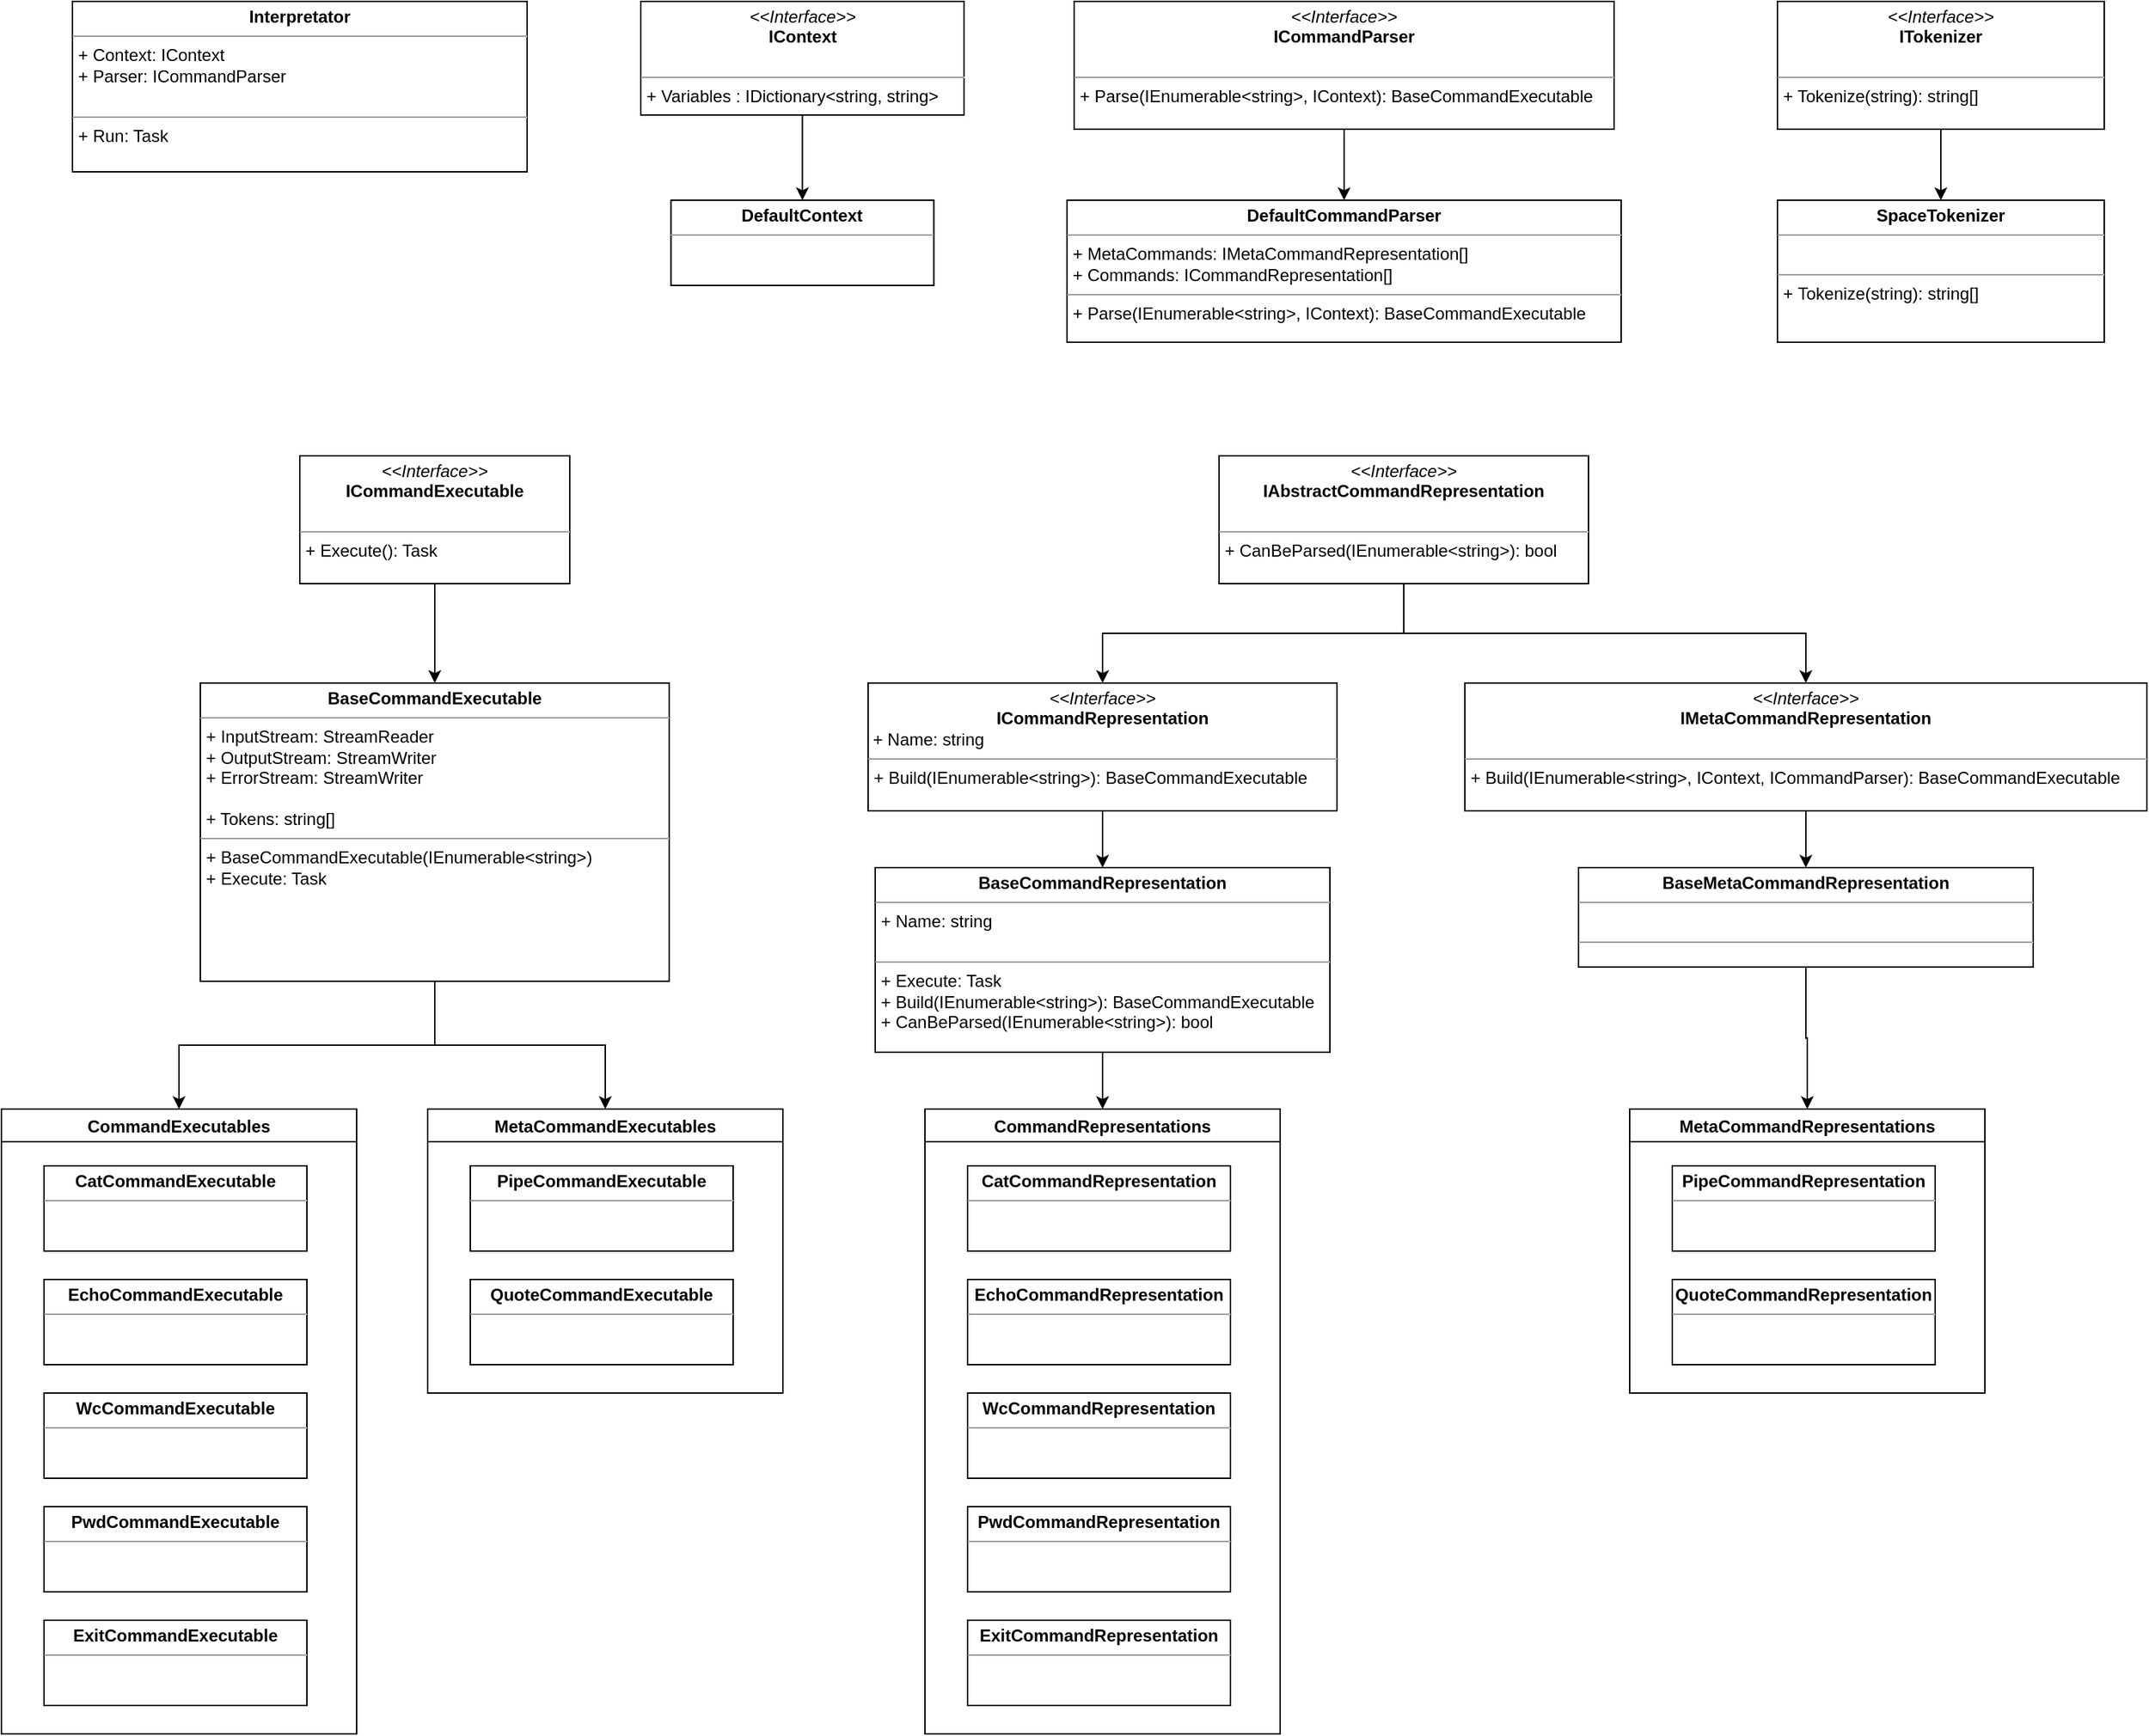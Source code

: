 <mxfile version="20.8.16" type="device"><diagram name="Страница 1" id="HUWdjWHcrfpXpFeSaMaB"><mxGraphModel dx="1036" dy="1783" grid="1" gridSize="10" guides="1" tooltips="1" connect="1" arrows="1" fold="1" page="1" pageScale="1" pageWidth="827" pageHeight="1169" math="0" shadow="0"><root><mxCell id="0"/><mxCell id="1" parent="0"/><mxCell id="aPS6LkQnVRZaacneiDYq-6" style="edgeStyle=orthogonalEdgeStyle;rounded=0;orthogonalLoop=1;jettySize=auto;html=1;" parent="1" source="aPS6LkQnVRZaacneiDYq-4" target="aPS6LkQnVRZaacneiDYq-5" edge="1"><mxGeometry relative="1" as="geometry"/></mxCell><mxCell id="aPS6LkQnVRZaacneiDYq-4" value="&lt;p style=&quot;margin:0px;margin-top:4px;text-align:center;&quot;&gt;&lt;i&gt;&amp;lt;&amp;lt;Interface&amp;gt;&amp;gt;&lt;/i&gt;&lt;br&gt;&lt;b&gt;ICommandExecutable&lt;/b&gt;&lt;/p&gt;&lt;br&gt;&lt;hr size=&quot;1&quot;&gt;&lt;p style=&quot;margin:0px;margin-left:4px;&quot;&gt;+ Execute(): Task&amp;nbsp;&lt;/p&gt;" style="verticalAlign=top;align=left;overflow=fill;fontSize=12;fontFamily=Helvetica;html=1;" parent="1" vertex="1"><mxGeometry x="230" y="110" width="190" height="90" as="geometry"/></mxCell><mxCell id="aPS6LkQnVRZaacneiDYq-22" style="edgeStyle=orthogonalEdgeStyle;rounded=0;orthogonalLoop=1;jettySize=auto;html=1;" parent="1" source="aPS6LkQnVRZaacneiDYq-5" target="aPS6LkQnVRZaacneiDYq-21" edge="1"><mxGeometry relative="1" as="geometry"/></mxCell><mxCell id="aPS6LkQnVRZaacneiDYq-74" style="edgeStyle=orthogonalEdgeStyle;rounded=0;orthogonalLoop=1;jettySize=auto;html=1;exitX=0.5;exitY=1;exitDx=0;exitDy=0;entryX=0.5;entryY=0;entryDx=0;entryDy=0;" parent="1" source="aPS6LkQnVRZaacneiDYq-5" target="aPS6LkQnVRZaacneiDYq-71" edge="1"><mxGeometry relative="1" as="geometry"/></mxCell><mxCell id="aPS6LkQnVRZaacneiDYq-5" value="&lt;p style=&quot;margin:0px;margin-top:4px;text-align:center;&quot;&gt;&lt;b&gt;BaseCommandExecutable&lt;/b&gt;&lt;/p&gt;&lt;hr size=&quot;1&quot;&gt;&lt;p style=&quot;margin:0px;margin-left:4px;&quot;&gt;+ InputStream: StreamReader&lt;/p&gt;&lt;p style=&quot;margin:0px;margin-left:4px;&quot;&gt;+ OutputStream: StreamWriter&lt;/p&gt;&lt;p style=&quot;margin:0px;margin-left:4px;&quot;&gt;+ ErrorStream: StreamWriter&lt;/p&gt;&lt;p style=&quot;margin:0px;margin-left:4px;&quot;&gt;&lt;br&gt;&lt;/p&gt;&lt;p style=&quot;margin:0px;margin-left:4px;&quot;&gt;+ Tokens: string[]&lt;/p&gt;&lt;hr size=&quot;1&quot;&gt;&lt;p style=&quot;margin:0px;margin-left:4px;&quot;&gt;+ BaseCommandExecutable(IEnumerable&amp;lt;string&amp;gt;)&lt;/p&gt;&lt;p style=&quot;margin:0px;margin-left:4px;&quot;&gt;+ Execute: Task&lt;/p&gt;" style="verticalAlign=top;align=left;overflow=fill;fontSize=12;fontFamily=Helvetica;html=1;" parent="1" vertex="1"><mxGeometry x="160" y="270" width="330" height="210" as="geometry"/></mxCell><mxCell id="aPS6LkQnVRZaacneiDYq-7" style="edgeStyle=orthogonalEdgeStyle;rounded=0;orthogonalLoop=1;jettySize=auto;html=1;exitX=0.5;exitY=1;exitDx=0;exitDy=0;" parent="1" source="aPS6LkQnVRZaacneiDYq-5" target="aPS6LkQnVRZaacneiDYq-5" edge="1"><mxGeometry relative="1" as="geometry"/></mxCell><mxCell id="aPS6LkQnVRZaacneiDYq-21" value="CommandExecutables" style="swimlane;" parent="1" vertex="1"><mxGeometry x="20" y="570" width="250" height="440" as="geometry"/></mxCell><mxCell id="aPS6LkQnVRZaacneiDYq-15" value="&lt;p style=&quot;margin:0px;margin-top:4px;text-align:center;&quot;&gt;&lt;b&gt;EchoCommandExecutable&lt;/b&gt;&lt;/p&gt;&lt;hr size=&quot;1&quot;&gt;&lt;div style=&quot;height:2px;&quot;&gt;&lt;/div&gt;" style="verticalAlign=top;align=left;overflow=fill;fontSize=12;fontFamily=Helvetica;html=1;" parent="aPS6LkQnVRZaacneiDYq-21" vertex="1"><mxGeometry x="30" y="120" width="185" height="60" as="geometry"/></mxCell><mxCell id="aPS6LkQnVRZaacneiDYq-17" value="&lt;p style=&quot;margin:0px;margin-top:4px;text-align:center;&quot;&gt;&lt;b&gt;ExitCommandExecutable&lt;/b&gt;&lt;/p&gt;&lt;hr size=&quot;1&quot;&gt;&lt;div style=&quot;height:2px;&quot;&gt;&lt;/div&gt;" style="verticalAlign=top;align=left;overflow=fill;fontSize=12;fontFamily=Helvetica;html=1;" parent="aPS6LkQnVRZaacneiDYq-21" vertex="1"><mxGeometry x="30" y="360" width="185" height="60" as="geometry"/></mxCell><mxCell id="aPS6LkQnVRZaacneiDYq-18" value="&lt;p style=&quot;margin:0px;margin-top:4px;text-align:center;&quot;&gt;&lt;b&gt;PwdCommandExecutable&lt;/b&gt;&lt;/p&gt;&lt;hr size=&quot;1&quot;&gt;&lt;div style=&quot;height:2px;&quot;&gt;&lt;/div&gt;" style="verticalAlign=top;align=left;overflow=fill;fontSize=12;fontFamily=Helvetica;html=1;" parent="aPS6LkQnVRZaacneiDYq-21" vertex="1"><mxGeometry x="30" y="280" width="185" height="60" as="geometry"/></mxCell><mxCell id="aPS6LkQnVRZaacneiDYq-19" value="&lt;p style=&quot;margin:0px;margin-top:4px;text-align:center;&quot;&gt;&lt;b&gt;CatCommandExecutable&lt;/b&gt;&lt;/p&gt;&lt;hr size=&quot;1&quot;&gt;&lt;div style=&quot;height:2px;&quot;&gt;&lt;/div&gt;" style="verticalAlign=top;align=left;overflow=fill;fontSize=12;fontFamily=Helvetica;html=1;" parent="aPS6LkQnVRZaacneiDYq-21" vertex="1"><mxGeometry x="30" y="40" width="185" height="60" as="geometry"/></mxCell><mxCell id="aPS6LkQnVRZaacneiDYq-20" value="&lt;p style=&quot;margin:0px;margin-top:4px;text-align:center;&quot;&gt;&lt;b&gt;WcCommandExecutable&lt;/b&gt;&lt;/p&gt;&lt;hr size=&quot;1&quot;&gt;&lt;div style=&quot;height:2px;&quot;&gt;&lt;/div&gt;" style="verticalAlign=top;align=left;overflow=fill;fontSize=12;fontFamily=Helvetica;html=1;" parent="aPS6LkQnVRZaacneiDYq-21" vertex="1"><mxGeometry x="30" y="200" width="185" height="60" as="geometry"/></mxCell><mxCell id="aPS6LkQnVRZaacneiDYq-37" style="edgeStyle=orthogonalEdgeStyle;rounded=0;orthogonalLoop=1;jettySize=auto;html=1;" parent="1" source="aPS6LkQnVRZaacneiDYq-25" target="aPS6LkQnVRZaacneiDYq-35" edge="1"><mxGeometry relative="1" as="geometry"/></mxCell><mxCell id="aPS6LkQnVRZaacneiDYq-39" style="edgeStyle=orthogonalEdgeStyle;rounded=0;orthogonalLoop=1;jettySize=auto;html=1;" parent="1" source="aPS6LkQnVRZaacneiDYq-25" target="aPS6LkQnVRZaacneiDYq-36" edge="1"><mxGeometry relative="1" as="geometry"/></mxCell><mxCell id="aPS6LkQnVRZaacneiDYq-25" value="&lt;p style=&quot;margin:0px;margin-top:4px;text-align:center;&quot;&gt;&lt;i&gt;&amp;lt;&amp;lt;Interface&amp;gt;&amp;gt;&lt;/i&gt;&lt;br&gt;&lt;b&gt;IAbstractCommandRepresentation&lt;/b&gt;&lt;/p&gt;&lt;br&gt;&lt;hr size=&quot;1&quot;&gt;&lt;p style=&quot;margin:0px;margin-left:4px;&quot;&gt;+ CanBeParsed(IEnumerable&amp;lt;string&amp;gt;): bool&lt;/p&gt;" style="verticalAlign=top;align=left;overflow=fill;fontSize=12;fontFamily=Helvetica;html=1;" parent="1" vertex="1"><mxGeometry x="877" y="110" width="260" height="90" as="geometry"/></mxCell><mxCell id="aPS6LkQnVRZaacneiDYq-28" style="edgeStyle=orthogonalEdgeStyle;rounded=0;orthogonalLoop=1;jettySize=auto;html=1;exitX=0.5;exitY=1;exitDx=0;exitDy=0;" parent="1" edge="1"><mxGeometry relative="1" as="geometry"><mxPoint x="965" y="480" as="sourcePoint"/><mxPoint x="965" y="480" as="targetPoint"/></mxGeometry></mxCell><mxCell id="aPS6LkQnVRZaacneiDYq-29" value="MetaCommandRepresentations" style="swimlane;" parent="1" vertex="1"><mxGeometry x="1166" y="570" width="250" height="200" as="geometry"/></mxCell><mxCell id="aPS6LkQnVRZaacneiDYq-33" value="&lt;p style=&quot;margin:0px;margin-top:4px;text-align:center;&quot;&gt;&lt;b&gt;PipeCommandRepresentation&lt;/b&gt;&lt;/p&gt;&lt;hr size=&quot;1&quot;&gt;&lt;div style=&quot;height:2px;&quot;&gt;&lt;/div&gt;" style="verticalAlign=top;align=left;overflow=fill;fontSize=12;fontFamily=Helvetica;html=1;" parent="aPS6LkQnVRZaacneiDYq-29" vertex="1"><mxGeometry x="30" y="40" width="185" height="60" as="geometry"/></mxCell><mxCell id="aPS6LkQnVRZaacneiDYq-34" value="&lt;p style=&quot;margin:0px;margin-top:4px;text-align:center;&quot;&gt;&lt;b&gt;QuoteCommandRepresentation&lt;/b&gt;&lt;/p&gt;&lt;hr size=&quot;1&quot;&gt;&lt;div style=&quot;height:2px;&quot;&gt;&lt;/div&gt;" style="verticalAlign=top;align=left;overflow=fill;fontSize=12;fontFamily=Helvetica;html=1;" parent="aPS6LkQnVRZaacneiDYq-29" vertex="1"><mxGeometry x="30" y="120" width="185" height="60" as="geometry"/></mxCell><mxCell id="aPS6LkQnVRZaacneiDYq-52" style="edgeStyle=orthogonalEdgeStyle;rounded=0;orthogonalLoop=1;jettySize=auto;html=1;" parent="1" source="aPS6LkQnVRZaacneiDYq-35" target="aPS6LkQnVRZaacneiDYq-48" edge="1"><mxGeometry relative="1" as="geometry"/></mxCell><mxCell id="aPS6LkQnVRZaacneiDYq-35" value="&lt;p style=&quot;margin:0px;margin-top:4px;text-align:center;&quot;&gt;&lt;i&gt;&amp;lt;&amp;lt;Interface&amp;gt;&amp;gt;&lt;/i&gt;&lt;br&gt;&lt;b&gt;ICommandRepresentation&lt;/b&gt;&lt;/p&gt;&amp;nbsp;+ Name: string&lt;br&gt;&lt;hr size=&quot;1&quot;&gt;&lt;p style=&quot;margin:0px;margin-left:4px;&quot;&gt;+ Build(IEnumerable&amp;lt;string&amp;gt;): BaseCommandExecutable&lt;/p&gt;" style="verticalAlign=top;align=left;overflow=fill;fontSize=12;fontFamily=Helvetica;html=1;" parent="1" vertex="1"><mxGeometry x="630" y="270" width="330" height="90" as="geometry"/></mxCell><mxCell id="aPS6LkQnVRZaacneiDYq-50" style="edgeStyle=orthogonalEdgeStyle;rounded=0;orthogonalLoop=1;jettySize=auto;html=1;" parent="1" source="aPS6LkQnVRZaacneiDYq-36" target="aPS6LkQnVRZaacneiDYq-49" edge="1"><mxGeometry relative="1" as="geometry"/></mxCell><mxCell id="aPS6LkQnVRZaacneiDYq-36" value="&lt;p style=&quot;margin:0px;margin-top:4px;text-align:center;&quot;&gt;&lt;i&gt;&amp;lt;&amp;lt;Interface&amp;gt;&amp;gt;&lt;/i&gt;&lt;br&gt;&lt;b&gt;IMetaCommandRepresentation&lt;/b&gt;&lt;/p&gt;&amp;nbsp;&lt;br&gt;&lt;hr size=&quot;1&quot;&gt;&lt;p style=&quot;margin:0px;margin-left:4px;&quot;&gt;+ Build(IEnumerable&amp;lt;string&amp;gt;, IContext, ICommandParser): BaseCommandExecutable&lt;/p&gt;" style="verticalAlign=top;align=left;overflow=fill;fontSize=12;fontFamily=Helvetica;html=1;" parent="1" vertex="1"><mxGeometry x="1050" y="270" width="480" height="90" as="geometry"/></mxCell><mxCell id="aPS6LkQnVRZaacneiDYq-41" value="CommandRepresentations" style="swimlane;" parent="1" vertex="1"><mxGeometry x="670" y="570" width="250" height="440" as="geometry"/></mxCell><mxCell id="aPS6LkQnVRZaacneiDYq-42" value="&lt;p style=&quot;margin:0px;margin-top:4px;text-align:center;&quot;&gt;&lt;b&gt;EchoCommandRepresentation&lt;/b&gt;&lt;/p&gt;&lt;hr size=&quot;1&quot;&gt;&lt;div style=&quot;height:2px;&quot;&gt;&lt;/div&gt;" style="verticalAlign=top;align=left;overflow=fill;fontSize=12;fontFamily=Helvetica;html=1;" parent="aPS6LkQnVRZaacneiDYq-41" vertex="1"><mxGeometry x="30" y="120" width="185" height="60" as="geometry"/></mxCell><mxCell id="aPS6LkQnVRZaacneiDYq-43" value="&lt;p style=&quot;margin:0px;margin-top:4px;text-align:center;&quot;&gt;&lt;b&gt;ExitCommandRepresentation&lt;/b&gt;&lt;/p&gt;&lt;hr size=&quot;1&quot;&gt;&lt;div style=&quot;height:2px;&quot;&gt;&lt;/div&gt;" style="verticalAlign=top;align=left;overflow=fill;fontSize=12;fontFamily=Helvetica;html=1;" parent="aPS6LkQnVRZaacneiDYq-41" vertex="1"><mxGeometry x="30" y="360" width="185" height="60" as="geometry"/></mxCell><mxCell id="aPS6LkQnVRZaacneiDYq-44" value="&lt;p style=&quot;margin:0px;margin-top:4px;text-align:center;&quot;&gt;&lt;b&gt;PwdCommandRepresentation&lt;/b&gt;&lt;/p&gt;&lt;hr size=&quot;1&quot;&gt;&lt;div style=&quot;height:2px;&quot;&gt;&lt;/div&gt;" style="verticalAlign=top;align=left;overflow=fill;fontSize=12;fontFamily=Helvetica;html=1;" parent="aPS6LkQnVRZaacneiDYq-41" vertex="1"><mxGeometry x="30" y="280" width="185" height="60" as="geometry"/></mxCell><mxCell id="aPS6LkQnVRZaacneiDYq-45" value="&lt;p style=&quot;margin:0px;margin-top:4px;text-align:center;&quot;&gt;&lt;b&gt;CatCommandRepresentation&lt;/b&gt;&lt;/p&gt;&lt;hr size=&quot;1&quot;&gt;&lt;div style=&quot;height:2px;&quot;&gt;&lt;/div&gt;" style="verticalAlign=top;align=left;overflow=fill;fontSize=12;fontFamily=Helvetica;html=1;" parent="aPS6LkQnVRZaacneiDYq-41" vertex="1"><mxGeometry x="30" y="40" width="185" height="60" as="geometry"/></mxCell><mxCell id="aPS6LkQnVRZaacneiDYq-46" value="&lt;p style=&quot;margin:0px;margin-top:4px;text-align:center;&quot;&gt;&lt;b&gt;WcCommandRepresentation&lt;/b&gt;&lt;/p&gt;&lt;hr size=&quot;1&quot;&gt;&lt;div style=&quot;height:2px;&quot;&gt;&lt;/div&gt;" style="verticalAlign=top;align=left;overflow=fill;fontSize=12;fontFamily=Helvetica;html=1;" parent="aPS6LkQnVRZaacneiDYq-41" vertex="1"><mxGeometry x="30" y="200" width="185" height="60" as="geometry"/></mxCell><mxCell id="aPS6LkQnVRZaacneiDYq-53" style="edgeStyle=orthogonalEdgeStyle;rounded=0;orthogonalLoop=1;jettySize=auto;html=1;" parent="1" source="aPS6LkQnVRZaacneiDYq-48" target="aPS6LkQnVRZaacneiDYq-41" edge="1"><mxGeometry relative="1" as="geometry"/></mxCell><mxCell id="aPS6LkQnVRZaacneiDYq-48" value="&lt;p style=&quot;margin:0px;margin-top:4px;text-align:center;&quot;&gt;&lt;b&gt;BaseCommandRepresentation&lt;/b&gt;&lt;/p&gt;&lt;hr size=&quot;1&quot;&gt;&lt;p style=&quot;margin:0px;margin-left:4px;&quot;&gt;+ Name: string&lt;/p&gt;&lt;p style=&quot;margin:0px;margin-left:4px;&quot;&gt;&lt;br&gt;&lt;/p&gt;&lt;hr size=&quot;1&quot;&gt;&lt;p style=&quot;margin:0px;margin-left:4px;&quot;&gt;&lt;span style=&quot;background-color: initial;&quot;&gt;+ Execute: Task&lt;/span&gt;&lt;br&gt;&lt;/p&gt;&lt;p style=&quot;margin:0px;margin-left:4px;&quot;&gt;+ Build(IEnumerable&amp;lt;string&amp;gt;): BaseCommandExecutable&lt;/p&gt;&lt;p style=&quot;margin:0px;margin-left:4px;&quot;&gt;+&amp;nbsp;CanBeParsed(IEnumerable&amp;lt;string&amp;gt;): bool&lt;/p&gt;" style="verticalAlign=top;align=left;overflow=fill;fontSize=12;fontFamily=Helvetica;html=1;" parent="1" vertex="1"><mxGeometry x="635" y="400" width="320" height="130" as="geometry"/></mxCell><mxCell id="aPS6LkQnVRZaacneiDYq-51" style="edgeStyle=orthogonalEdgeStyle;rounded=0;orthogonalLoop=1;jettySize=auto;html=1;" parent="1" source="aPS6LkQnVRZaacneiDYq-49" target="aPS6LkQnVRZaacneiDYq-29" edge="1"><mxGeometry relative="1" as="geometry"/></mxCell><mxCell id="aPS6LkQnVRZaacneiDYq-49" value="&lt;p style=&quot;margin:0px;margin-top:4px;text-align:center;&quot;&gt;&lt;b&gt;BaseMetaCommandRepresentation&lt;/b&gt;&lt;/p&gt;&lt;hr size=&quot;1&quot;&gt;&lt;p style=&quot;margin:0px;margin-left:4px;&quot;&gt;&lt;br&gt;&lt;/p&gt;&lt;hr size=&quot;1&quot;&gt;&lt;p style=&quot;margin:0px;margin-left:4px;&quot;&gt;&lt;br&gt;&lt;/p&gt;" style="verticalAlign=top;align=left;overflow=fill;fontSize=12;fontFamily=Helvetica;html=1;" parent="1" vertex="1"><mxGeometry x="1130" y="400" width="320" height="70" as="geometry"/></mxCell><mxCell id="aPS6LkQnVRZaacneiDYq-57" style="edgeStyle=orthogonalEdgeStyle;rounded=0;orthogonalLoop=1;jettySize=auto;html=1;" parent="1" source="aPS6LkQnVRZaacneiDYq-54" target="aPS6LkQnVRZaacneiDYq-55" edge="1"><mxGeometry relative="1" as="geometry"/></mxCell><mxCell id="aPS6LkQnVRZaacneiDYq-54" value="&lt;p style=&quot;margin:0px;margin-top:4px;text-align:center;&quot;&gt;&lt;i&gt;&amp;lt;&amp;lt;Interface&amp;gt;&amp;gt;&lt;/i&gt;&lt;br&gt;&lt;b&gt;ICommandParser&lt;/b&gt;&lt;/p&gt;&lt;br&gt;&lt;hr size=&quot;1&quot;&gt;&lt;p style=&quot;margin:0px;margin-left:4px;&quot;&gt;+ Parse(IEnumerable&amp;lt;string&amp;gt;, IContext): BaseCommandExecutable&lt;/p&gt;" style="verticalAlign=top;align=left;overflow=fill;fontSize=12;fontFamily=Helvetica;html=1;" parent="1" vertex="1"><mxGeometry x="775" y="-210" width="380" height="90" as="geometry"/></mxCell><mxCell id="aPS6LkQnVRZaacneiDYq-55" value="&lt;p style=&quot;margin:0px;margin-top:4px;text-align:center;&quot;&gt;&lt;b&gt;DefaultCommandParser&lt;/b&gt;&lt;/p&gt;&lt;hr size=&quot;1&quot;&gt;&lt;p style=&quot;margin:0px;margin-left:4px;&quot;&gt;+ MetaCommands: IMetaCommandRepresentation[]&lt;/p&gt;&lt;p style=&quot;margin:0px;margin-left:4px;&quot;&gt;+ Commands: ICommandRepresentation[]&lt;/p&gt;&lt;hr size=&quot;1&quot;&gt;&lt;p style=&quot;margin:0px;margin-left:4px;&quot;&gt;+ Parse(IEnumerable&amp;lt;string&amp;gt;, IContext): BaseCommandExecutable&lt;/p&gt;" style="verticalAlign=top;align=left;overflow=fill;fontSize=12;fontFamily=Helvetica;html=1;" parent="1" vertex="1"><mxGeometry x="770" y="-70" width="390" height="100" as="geometry"/></mxCell><mxCell id="aPS6LkQnVRZaacneiDYq-61" style="edgeStyle=orthogonalEdgeStyle;rounded=0;orthogonalLoop=1;jettySize=auto;html=1;exitX=0.5;exitY=1;exitDx=0;exitDy=0;entryX=0.5;entryY=0;entryDx=0;entryDy=0;" parent="1" source="aPS6LkQnVRZaacneiDYq-58" target="aPS6LkQnVRZaacneiDYq-60" edge="1"><mxGeometry relative="1" as="geometry"/></mxCell><mxCell id="aPS6LkQnVRZaacneiDYq-58" value="&lt;p style=&quot;margin:0px;margin-top:4px;text-align:center;&quot;&gt;&lt;i&gt;&amp;lt;&amp;lt;Interface&amp;gt;&amp;gt;&lt;/i&gt;&lt;br&gt;&lt;b&gt;IContext&lt;/b&gt;&lt;/p&gt;&lt;br&gt;&lt;hr size=&quot;1&quot;&gt;&lt;p style=&quot;margin:0px;margin-left:4px;&quot;&gt;+ Variables : IDictionary&amp;lt;string, string&amp;gt;&lt;/p&gt;" style="verticalAlign=top;align=left;overflow=fill;fontSize=12;fontFamily=Helvetica;html=1;" parent="1" vertex="1"><mxGeometry x="470" y="-210" width="227.5" height="80" as="geometry"/></mxCell><mxCell id="aPS6LkQnVRZaacneiDYq-60" value="&lt;p style=&quot;margin:0px;margin-top:4px;text-align:center;&quot;&gt;&lt;b&gt;DefaultContext&lt;/b&gt;&lt;/p&gt;&lt;hr size=&quot;1&quot;&gt;&lt;div style=&quot;height:2px;&quot;&gt;&lt;/div&gt;" style="verticalAlign=top;align=left;overflow=fill;fontSize=12;fontFamily=Helvetica;html=1;" parent="1" vertex="1"><mxGeometry x="491.25" y="-70" width="185" height="60" as="geometry"/></mxCell><mxCell id="aPS6LkQnVRZaacneiDYq-62" style="edgeStyle=orthogonalEdgeStyle;rounded=0;orthogonalLoop=1;jettySize=auto;html=1;" parent="1" source="aPS6LkQnVRZaacneiDYq-63" target="aPS6LkQnVRZaacneiDYq-64" edge="1"><mxGeometry relative="1" as="geometry"/></mxCell><mxCell id="aPS6LkQnVRZaacneiDYq-63" value="&lt;p style=&quot;margin:0px;margin-top:4px;text-align:center;&quot;&gt;&lt;i&gt;&amp;lt;&amp;lt;Interface&amp;gt;&amp;gt;&lt;/i&gt;&lt;br&gt;&lt;b&gt;ITokenizer&lt;/b&gt;&lt;/p&gt;&lt;br&gt;&lt;hr size=&quot;1&quot;&gt;&lt;p style=&quot;margin:0px;margin-left:4px;&quot;&gt;+ Tokenize(string): string[]&lt;/p&gt;" style="verticalAlign=top;align=left;overflow=fill;fontSize=12;fontFamily=Helvetica;html=1;" parent="1" vertex="1"><mxGeometry x="1270" y="-210" width="230" height="90" as="geometry"/></mxCell><mxCell id="aPS6LkQnVRZaacneiDYq-64" value="&lt;p style=&quot;margin:0px;margin-top:4px;text-align:center;&quot;&gt;&lt;b&gt;SpaceTokenizer&lt;/b&gt;&lt;/p&gt;&lt;hr size=&quot;1&quot;&gt;&lt;p style=&quot;margin:0px;margin-left:4px;&quot;&gt;&lt;br&gt;&lt;/p&gt;&lt;hr size=&quot;1&quot;&gt;&lt;p style=&quot;margin:0px;margin-left:4px;&quot;&gt;+&amp;nbsp;Tokenize(string): string[]&lt;/p&gt;" style="verticalAlign=top;align=left;overflow=fill;fontSize=12;fontFamily=Helvetica;html=1;" parent="1" vertex="1"><mxGeometry x="1270" y="-70" width="230" height="100" as="geometry"/></mxCell><mxCell id="aPS6LkQnVRZaacneiDYq-71" value="MetaCommandExecutables" style="swimlane;" parent="1" vertex="1"><mxGeometry x="320" y="570" width="250" height="200" as="geometry"/></mxCell><mxCell id="aPS6LkQnVRZaacneiDYq-72" value="&lt;p style=&quot;margin:0px;margin-top:4px;text-align:center;&quot;&gt;&lt;b&gt;PipeCommandExecutable&lt;/b&gt;&lt;/p&gt;&lt;hr size=&quot;1&quot;&gt;&lt;div style=&quot;height:2px;&quot;&gt;&lt;/div&gt;" style="verticalAlign=top;align=left;overflow=fill;fontSize=12;fontFamily=Helvetica;html=1;" parent="aPS6LkQnVRZaacneiDYq-71" vertex="1"><mxGeometry x="30" y="40" width="185" height="60" as="geometry"/></mxCell><mxCell id="aPS6LkQnVRZaacneiDYq-73" value="&lt;p style=&quot;margin:0px;margin-top:4px;text-align:center;&quot;&gt;&lt;b&gt;QuoteCommandExecutable&lt;/b&gt;&lt;/p&gt;&lt;hr size=&quot;1&quot;&gt;&lt;div style=&quot;height:2px;&quot;&gt;&lt;/div&gt;" style="verticalAlign=top;align=left;overflow=fill;fontSize=12;fontFamily=Helvetica;html=1;" parent="aPS6LkQnVRZaacneiDYq-71" vertex="1"><mxGeometry x="30" y="120" width="185" height="60" as="geometry"/></mxCell><mxCell id="TQPXTS9ZN506DU-zm2-S-1" value="&lt;p style=&quot;margin:0px;margin-top:4px;text-align:center;&quot;&gt;&lt;b&gt;Interpretator&lt;/b&gt;&lt;/p&gt;&lt;hr size=&quot;1&quot;&gt;&lt;p style=&quot;margin:0px;margin-left:4px;&quot;&gt;+ Context: IContext&lt;br&gt;+ Parser: ICommandParser&lt;br&gt;&lt;br&gt;&lt;/p&gt;&lt;hr size=&quot;1&quot;&gt;&lt;p style=&quot;margin:0px;margin-left:4px;&quot;&gt;&lt;span style=&quot;background-color: initial;&quot;&gt;+ Run: Task&lt;/span&gt;&lt;/p&gt;" style="verticalAlign=top;align=left;overflow=fill;fontSize=12;fontFamily=Helvetica;html=1;" vertex="1" parent="1"><mxGeometry x="70" y="-210" width="320" height="120" as="geometry"/></mxCell></root></mxGraphModel></diagram></mxfile>